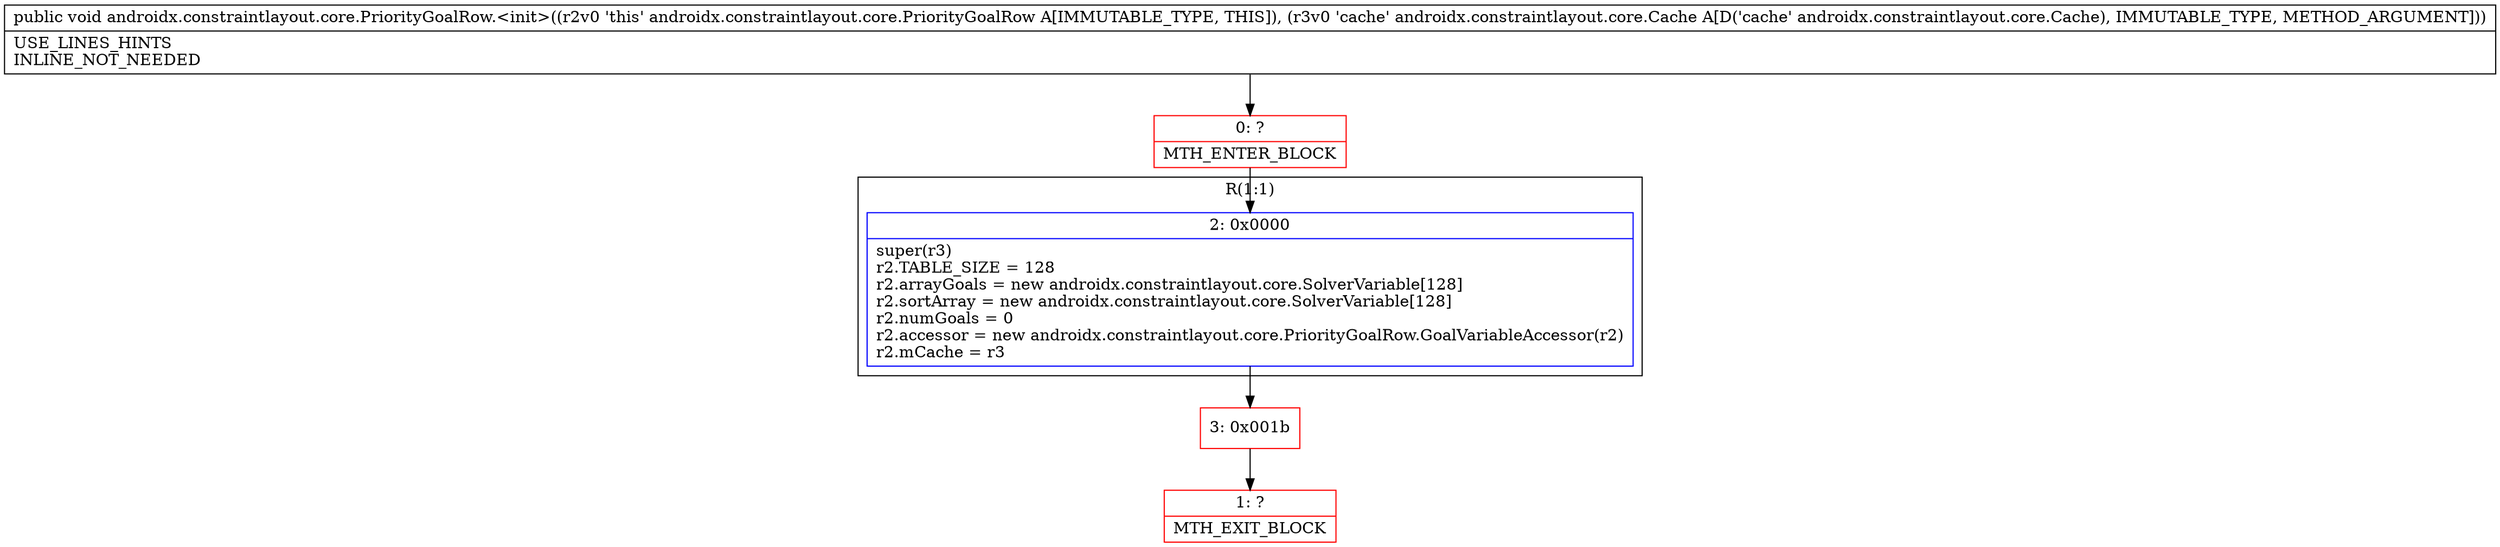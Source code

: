 digraph "CFG forandroidx.constraintlayout.core.PriorityGoalRow.\<init\>(Landroidx\/constraintlayout\/core\/Cache;)V" {
subgraph cluster_Region_1242544847 {
label = "R(1:1)";
node [shape=record,color=blue];
Node_2 [shape=record,label="{2\:\ 0x0000|super(r3)\lr2.TABLE_SIZE = 128\lr2.arrayGoals = new androidx.constraintlayout.core.SolverVariable[128]\lr2.sortArray = new androidx.constraintlayout.core.SolverVariable[128]\lr2.numGoals = 0\lr2.accessor = new androidx.constraintlayout.core.PriorityGoalRow.GoalVariableAccessor(r2)\lr2.mCache = r3\l}"];
}
Node_0 [shape=record,color=red,label="{0\:\ ?|MTH_ENTER_BLOCK\l}"];
Node_3 [shape=record,color=red,label="{3\:\ 0x001b}"];
Node_1 [shape=record,color=red,label="{1\:\ ?|MTH_EXIT_BLOCK\l}"];
MethodNode[shape=record,label="{public void androidx.constraintlayout.core.PriorityGoalRow.\<init\>((r2v0 'this' androidx.constraintlayout.core.PriorityGoalRow A[IMMUTABLE_TYPE, THIS]), (r3v0 'cache' androidx.constraintlayout.core.Cache A[D('cache' androidx.constraintlayout.core.Cache), IMMUTABLE_TYPE, METHOD_ARGUMENT]))  | USE_LINES_HINTS\lINLINE_NOT_NEEDED\l}"];
MethodNode -> Node_0;Node_2 -> Node_3;
Node_0 -> Node_2;
Node_3 -> Node_1;
}

